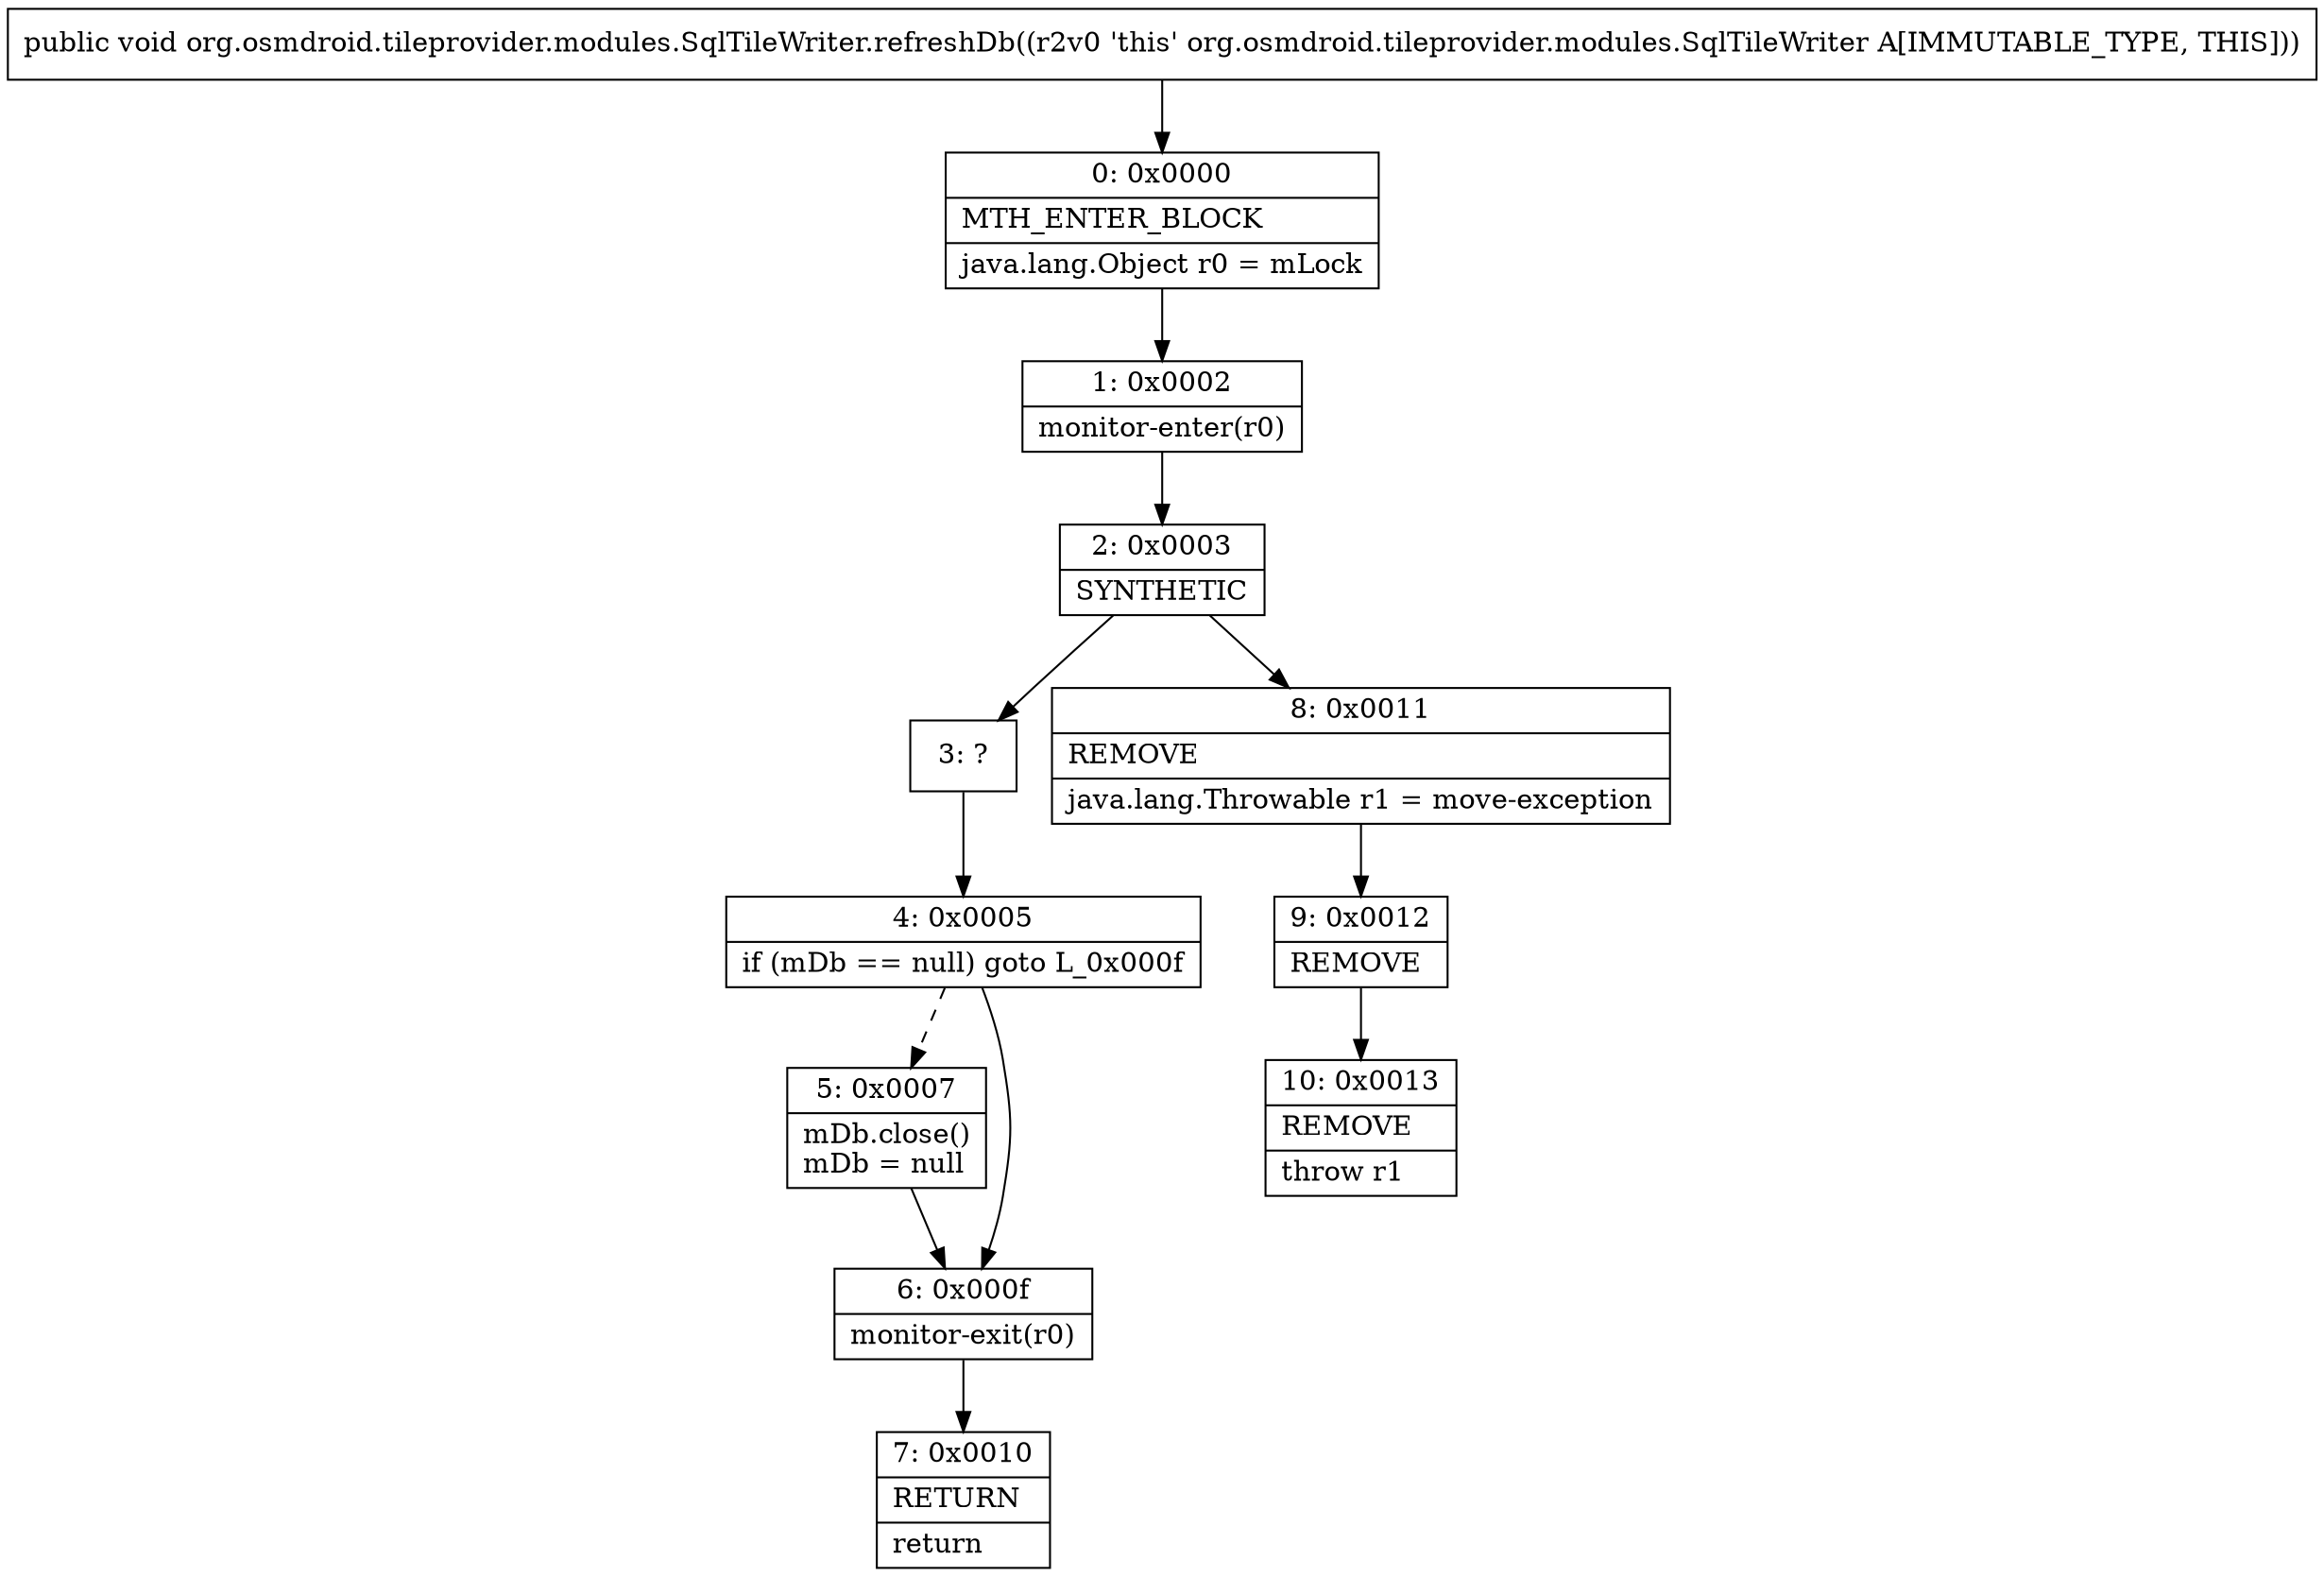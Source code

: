 digraph "CFG fororg.osmdroid.tileprovider.modules.SqlTileWriter.refreshDb()V" {
Node_0 [shape=record,label="{0\:\ 0x0000|MTH_ENTER_BLOCK\l|java.lang.Object r0 = mLock\l}"];
Node_1 [shape=record,label="{1\:\ 0x0002|monitor\-enter(r0)\l}"];
Node_2 [shape=record,label="{2\:\ 0x0003|SYNTHETIC\l}"];
Node_3 [shape=record,label="{3\:\ ?}"];
Node_4 [shape=record,label="{4\:\ 0x0005|if (mDb == null) goto L_0x000f\l}"];
Node_5 [shape=record,label="{5\:\ 0x0007|mDb.close()\lmDb = null\l}"];
Node_6 [shape=record,label="{6\:\ 0x000f|monitor\-exit(r0)\l}"];
Node_7 [shape=record,label="{7\:\ 0x0010|RETURN\l|return\l}"];
Node_8 [shape=record,label="{8\:\ 0x0011|REMOVE\l|java.lang.Throwable r1 = move\-exception\l}"];
Node_9 [shape=record,label="{9\:\ 0x0012|REMOVE\l}"];
Node_10 [shape=record,label="{10\:\ 0x0013|REMOVE\l|throw r1\l}"];
MethodNode[shape=record,label="{public void org.osmdroid.tileprovider.modules.SqlTileWriter.refreshDb((r2v0 'this' org.osmdroid.tileprovider.modules.SqlTileWriter A[IMMUTABLE_TYPE, THIS])) }"];
MethodNode -> Node_0;
Node_0 -> Node_1;
Node_1 -> Node_2;
Node_2 -> Node_3;
Node_2 -> Node_8;
Node_3 -> Node_4;
Node_4 -> Node_5[style=dashed];
Node_4 -> Node_6;
Node_5 -> Node_6;
Node_6 -> Node_7;
Node_8 -> Node_9;
Node_9 -> Node_10;
}

